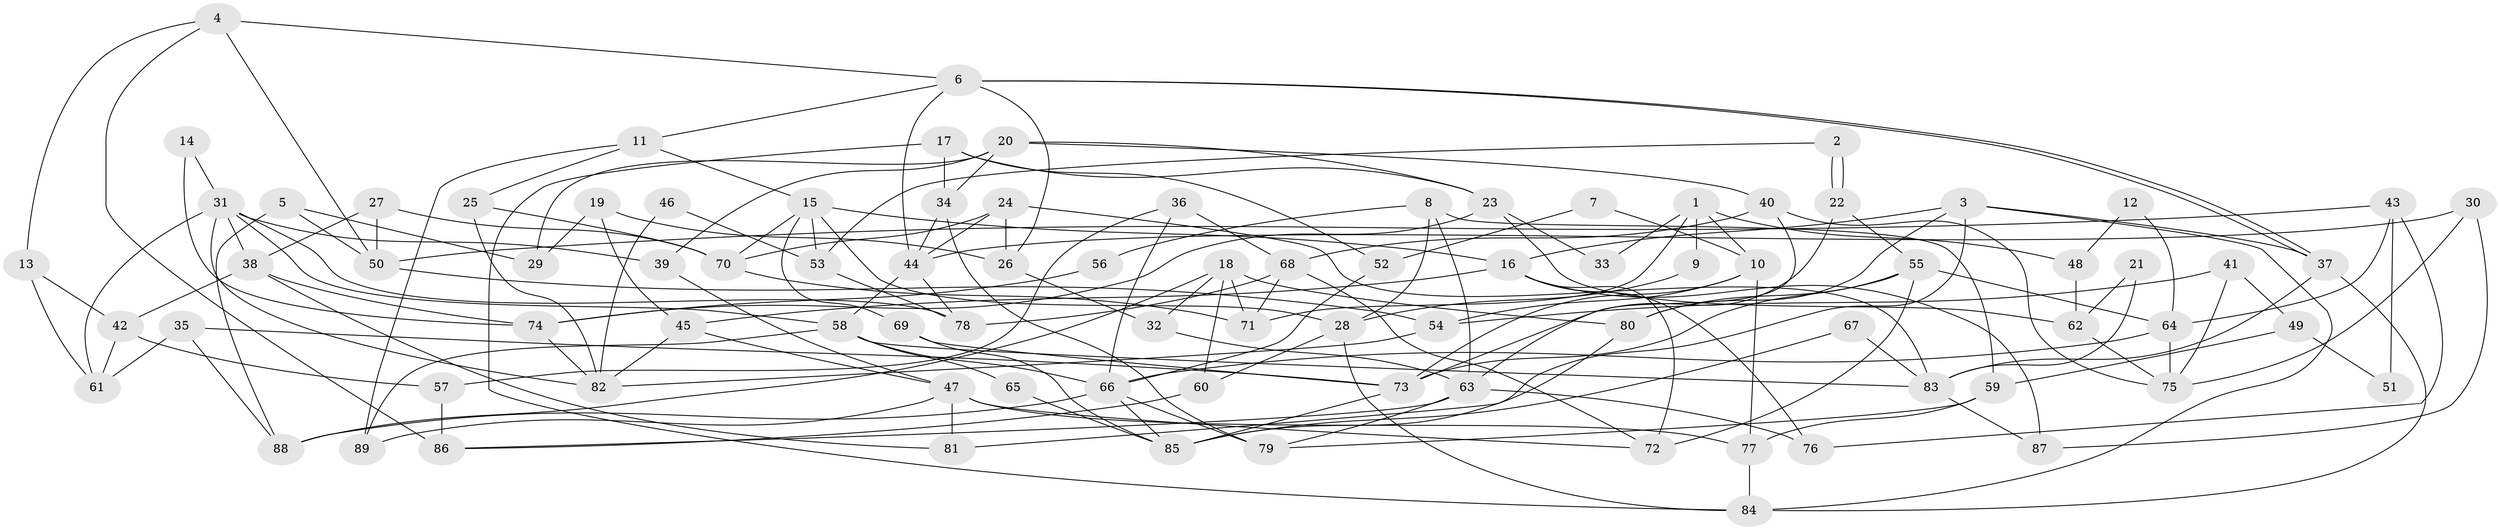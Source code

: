 // Generated by graph-tools (version 1.1) at 2025/11/02/27/25 16:11:22]
// undirected, 89 vertices, 178 edges
graph export_dot {
graph [start="1"]
  node [color=gray90,style=filled];
  1;
  2;
  3;
  4;
  5;
  6;
  7;
  8;
  9;
  10;
  11;
  12;
  13;
  14;
  15;
  16;
  17;
  18;
  19;
  20;
  21;
  22;
  23;
  24;
  25;
  26;
  27;
  28;
  29;
  30;
  31;
  32;
  33;
  34;
  35;
  36;
  37;
  38;
  39;
  40;
  41;
  42;
  43;
  44;
  45;
  46;
  47;
  48;
  49;
  50;
  51;
  52;
  53;
  54;
  55;
  56;
  57;
  58;
  59;
  60;
  61;
  62;
  63;
  64;
  65;
  66;
  67;
  68;
  69;
  70;
  71;
  72;
  73;
  74;
  75;
  76;
  77;
  78;
  79;
  80;
  81;
  82;
  83;
  84;
  85;
  86;
  87;
  88;
  89;
  1 -- 71;
  1 -- 10;
  1 -- 9;
  1 -- 33;
  1 -- 48;
  2 -- 22;
  2 -- 22;
  2 -- 53;
  3 -- 80;
  3 -- 37;
  3 -- 16;
  3 -- 81;
  3 -- 84;
  4 -- 6;
  4 -- 50;
  4 -- 13;
  4 -- 86;
  5 -- 50;
  5 -- 29;
  5 -- 88;
  6 -- 37;
  6 -- 37;
  6 -- 26;
  6 -- 11;
  6 -- 44;
  7 -- 10;
  7 -- 52;
  8 -- 28;
  8 -- 59;
  8 -- 56;
  8 -- 63;
  9 -- 28;
  10 -- 77;
  10 -- 73;
  10 -- 54;
  11 -- 89;
  11 -- 15;
  11 -- 25;
  12 -- 48;
  12 -- 64;
  13 -- 61;
  13 -- 42;
  14 -- 31;
  14 -- 74;
  15 -- 28;
  15 -- 16;
  15 -- 53;
  15 -- 69;
  15 -- 70;
  16 -- 45;
  16 -- 72;
  16 -- 76;
  16 -- 87;
  17 -- 34;
  17 -- 23;
  17 -- 52;
  17 -- 84;
  18 -- 88;
  18 -- 71;
  18 -- 32;
  18 -- 60;
  18 -- 80;
  19 -- 45;
  19 -- 26;
  19 -- 29;
  20 -- 40;
  20 -- 39;
  20 -- 23;
  20 -- 29;
  20 -- 34;
  21 -- 83;
  21 -- 62;
  22 -- 73;
  22 -- 55;
  23 -- 74;
  23 -- 33;
  23 -- 62;
  24 -- 83;
  24 -- 70;
  24 -- 26;
  24 -- 44;
  25 -- 82;
  25 -- 70;
  26 -- 32;
  27 -- 70;
  27 -- 50;
  27 -- 38;
  28 -- 84;
  28 -- 60;
  30 -- 87;
  30 -- 44;
  30 -- 75;
  31 -- 78;
  31 -- 38;
  31 -- 39;
  31 -- 58;
  31 -- 61;
  31 -- 82;
  32 -- 63;
  34 -- 44;
  34 -- 79;
  35 -- 88;
  35 -- 73;
  35 -- 61;
  36 -- 66;
  36 -- 57;
  36 -- 68;
  37 -- 84;
  37 -- 83;
  38 -- 42;
  38 -- 74;
  38 -- 81;
  39 -- 47;
  40 -- 75;
  40 -- 68;
  40 -- 63;
  41 -- 75;
  41 -- 54;
  41 -- 49;
  42 -- 61;
  42 -- 57;
  43 -- 64;
  43 -- 76;
  43 -- 50;
  43 -- 51;
  44 -- 58;
  44 -- 78;
  45 -- 47;
  45 -- 82;
  46 -- 53;
  46 -- 82;
  47 -- 72;
  47 -- 81;
  47 -- 77;
  47 -- 89;
  48 -- 62;
  49 -- 59;
  49 -- 51;
  50 -- 54;
  52 -- 66;
  53 -- 78;
  54 -- 82;
  55 -- 80;
  55 -- 64;
  55 -- 72;
  55 -- 73;
  56 -- 74;
  57 -- 86;
  58 -- 65;
  58 -- 66;
  58 -- 83;
  58 -- 89;
  59 -- 79;
  59 -- 77;
  60 -- 86;
  62 -- 75;
  63 -- 76;
  63 -- 79;
  63 -- 86;
  64 -- 66;
  64 -- 75;
  65 -- 85;
  66 -- 79;
  66 -- 85;
  66 -- 88;
  67 -- 85;
  67 -- 83;
  68 -- 72;
  68 -- 71;
  68 -- 78;
  69 -- 85;
  69 -- 73;
  70 -- 71;
  73 -- 85;
  74 -- 82;
  77 -- 84;
  80 -- 85;
  83 -- 87;
}
